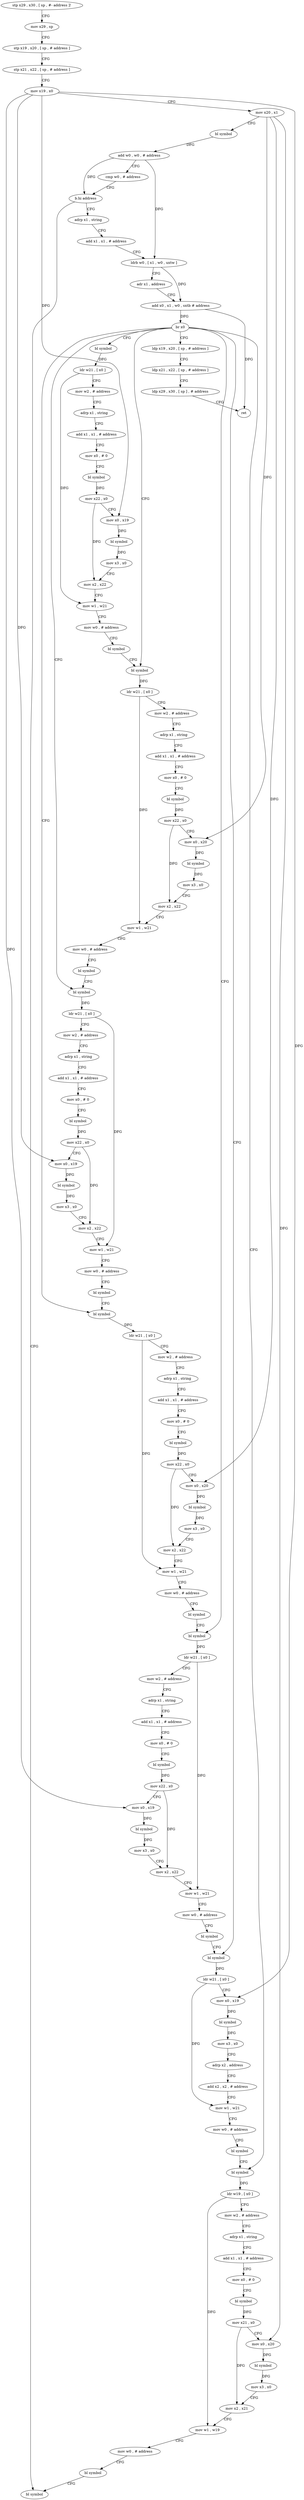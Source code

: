 digraph "func" {
"4218352" [label = "stp x29 , x30 , [ sp , #- address ]!" ]
"4218356" [label = "mov x29 , sp" ]
"4218360" [label = "stp x19 , x20 , [ sp , # address ]" ]
"4218364" [label = "stp x21 , x22 , [ sp , # address ]" ]
"4218368" [label = "mov x19 , x0" ]
"4218372" [label = "mov x20 , x1" ]
"4218376" [label = "bl symbol" ]
"4218380" [label = "add w0 , w0 , # address" ]
"4218384" [label = "cmp w0 , # address" ]
"4218388" [label = "b.hi address" ]
"4218816" [label = "bl symbol" ]
"4218392" [label = "adrp x1 , string" ]
"4218396" [label = "add x1 , x1 , # address" ]
"4218400" [label = "ldrb w0 , [ x1 , w0 , uxtw ]" ]
"4218404" [label = "adr x1 , address" ]
"4218408" [label = "add x0 , x1 , w0 , sxtb # address" ]
"4218412" [label = "br x0" ]
"4218416" [label = "bl symbol" ]
"4218476" [label = "bl symbol" ]
"4218536" [label = "bl symbol" ]
"4218596" [label = "bl symbol" ]
"4218656" [label = "bl symbol" ]
"4218716" [label = "bl symbol" ]
"4218756" [label = "bl symbol" ]
"4218820" [label = "ldp x19 , x20 , [ sp , # address ]" ]
"4218420" [label = "ldr w21 , [ x0 ]" ]
"4218424" [label = "mov w2 , # address" ]
"4218428" [label = "adrp x1 , string" ]
"4218432" [label = "add x1 , x1 , # address" ]
"4218436" [label = "mov x0 , # 0" ]
"4218440" [label = "bl symbol" ]
"4218444" [label = "mov x22 , x0" ]
"4218448" [label = "mov x0 , x19" ]
"4218452" [label = "bl symbol" ]
"4218456" [label = "mov x3 , x0" ]
"4218460" [label = "mov x2 , x22" ]
"4218464" [label = "mov w1 , w21" ]
"4218468" [label = "mov w0 , # address" ]
"4218472" [label = "bl symbol" ]
"4218480" [label = "ldr w21 , [ x0 ]" ]
"4218484" [label = "mov w2 , # address" ]
"4218488" [label = "adrp x1 , string" ]
"4218492" [label = "add x1 , x1 , # address" ]
"4218496" [label = "mov x0 , # 0" ]
"4218500" [label = "bl symbol" ]
"4218504" [label = "mov x22 , x0" ]
"4218508" [label = "mov x0 , x20" ]
"4218512" [label = "bl symbol" ]
"4218516" [label = "mov x3 , x0" ]
"4218520" [label = "mov x2 , x22" ]
"4218524" [label = "mov w1 , w21" ]
"4218528" [label = "mov w0 , # address" ]
"4218532" [label = "bl symbol" ]
"4218540" [label = "ldr w21 , [ x0 ]" ]
"4218544" [label = "mov w2 , # address" ]
"4218548" [label = "adrp x1 , string" ]
"4218552" [label = "add x1 , x1 , # address" ]
"4218556" [label = "mov x0 , # 0" ]
"4218560" [label = "bl symbol" ]
"4218564" [label = "mov x22 , x0" ]
"4218568" [label = "mov x0 , x19" ]
"4218572" [label = "bl symbol" ]
"4218576" [label = "mov x3 , x0" ]
"4218580" [label = "mov x2 , x22" ]
"4218584" [label = "mov w1 , w21" ]
"4218588" [label = "mov w0 , # address" ]
"4218592" [label = "bl symbol" ]
"4218600" [label = "ldr w21 , [ x0 ]" ]
"4218604" [label = "mov w2 , # address" ]
"4218608" [label = "adrp x1 , string" ]
"4218612" [label = "add x1 , x1 , # address" ]
"4218616" [label = "mov x0 , # 0" ]
"4218620" [label = "bl symbol" ]
"4218624" [label = "mov x22 , x0" ]
"4218628" [label = "mov x0 , x20" ]
"4218632" [label = "bl symbol" ]
"4218636" [label = "mov x3 , x0" ]
"4218640" [label = "mov x2 , x22" ]
"4218644" [label = "mov w1 , w21" ]
"4218648" [label = "mov w0 , # address" ]
"4218652" [label = "bl symbol" ]
"4218660" [label = "ldr w21 , [ x0 ]" ]
"4218664" [label = "mov w2 , # address" ]
"4218668" [label = "adrp x1 , string" ]
"4218672" [label = "add x1 , x1 , # address" ]
"4218676" [label = "mov x0 , # 0" ]
"4218680" [label = "bl symbol" ]
"4218684" [label = "mov x22 , x0" ]
"4218688" [label = "mov x0 , x19" ]
"4218692" [label = "bl symbol" ]
"4218696" [label = "mov x3 , x0" ]
"4218700" [label = "mov x2 , x22" ]
"4218704" [label = "mov w1 , w21" ]
"4218708" [label = "mov w0 , # address" ]
"4218712" [label = "bl symbol" ]
"4218720" [label = "ldr w21 , [ x0 ]" ]
"4218724" [label = "mov x0 , x19" ]
"4218728" [label = "bl symbol" ]
"4218732" [label = "mov x3 , x0" ]
"4218736" [label = "adrp x2 , address" ]
"4218740" [label = "add x2 , x2 , # address" ]
"4218744" [label = "mov w1 , w21" ]
"4218748" [label = "mov w0 , # address" ]
"4218752" [label = "bl symbol" ]
"4218760" [label = "ldr w19 , [ x0 ]" ]
"4218764" [label = "mov w2 , # address" ]
"4218768" [label = "adrp x1 , string" ]
"4218772" [label = "add x1 , x1 , # address" ]
"4218776" [label = "mov x0 , # 0" ]
"4218780" [label = "bl symbol" ]
"4218784" [label = "mov x21 , x0" ]
"4218788" [label = "mov x0 , x20" ]
"4218792" [label = "bl symbol" ]
"4218796" [label = "mov x3 , x0" ]
"4218800" [label = "mov x2 , x21" ]
"4218804" [label = "mov w1 , w19" ]
"4218808" [label = "mov w0 , # address" ]
"4218812" [label = "bl symbol" ]
"4218824" [label = "ldp x21 , x22 , [ sp , # address ]" ]
"4218828" [label = "ldp x29 , x30 , [ sp ] , # address" ]
"4218832" [label = "ret" ]
"4218352" -> "4218356" [ label = "CFG" ]
"4218356" -> "4218360" [ label = "CFG" ]
"4218360" -> "4218364" [ label = "CFG" ]
"4218364" -> "4218368" [ label = "CFG" ]
"4218368" -> "4218372" [ label = "CFG" ]
"4218368" -> "4218448" [ label = "DFG" ]
"4218368" -> "4218568" [ label = "DFG" ]
"4218368" -> "4218688" [ label = "DFG" ]
"4218368" -> "4218724" [ label = "DFG" ]
"4218372" -> "4218376" [ label = "CFG" ]
"4218372" -> "4218508" [ label = "DFG" ]
"4218372" -> "4218628" [ label = "DFG" ]
"4218372" -> "4218788" [ label = "DFG" ]
"4218376" -> "4218380" [ label = "DFG" ]
"4218380" -> "4218384" [ label = "CFG" ]
"4218380" -> "4218388" [ label = "DFG" ]
"4218380" -> "4218400" [ label = "DFG" ]
"4218384" -> "4218388" [ label = "CFG" ]
"4218388" -> "4218816" [ label = "CFG" ]
"4218388" -> "4218392" [ label = "CFG" ]
"4218392" -> "4218396" [ label = "CFG" ]
"4218396" -> "4218400" [ label = "CFG" ]
"4218400" -> "4218404" [ label = "CFG" ]
"4218400" -> "4218408" [ label = "DFG" ]
"4218404" -> "4218408" [ label = "CFG" ]
"4218408" -> "4218412" [ label = "DFG" ]
"4218408" -> "4218832" [ label = "DFG" ]
"4218412" -> "4218416" [ label = "CFG" ]
"4218412" -> "4218476" [ label = "CFG" ]
"4218412" -> "4218536" [ label = "CFG" ]
"4218412" -> "4218596" [ label = "CFG" ]
"4218412" -> "4218656" [ label = "CFG" ]
"4218412" -> "4218716" [ label = "CFG" ]
"4218412" -> "4218756" [ label = "CFG" ]
"4218412" -> "4218820" [ label = "CFG" ]
"4218416" -> "4218420" [ label = "DFG" ]
"4218476" -> "4218480" [ label = "DFG" ]
"4218536" -> "4218540" [ label = "DFG" ]
"4218596" -> "4218600" [ label = "DFG" ]
"4218656" -> "4218660" [ label = "DFG" ]
"4218716" -> "4218720" [ label = "DFG" ]
"4218756" -> "4218760" [ label = "DFG" ]
"4218820" -> "4218824" [ label = "CFG" ]
"4218420" -> "4218424" [ label = "CFG" ]
"4218420" -> "4218464" [ label = "DFG" ]
"4218424" -> "4218428" [ label = "CFG" ]
"4218428" -> "4218432" [ label = "CFG" ]
"4218432" -> "4218436" [ label = "CFG" ]
"4218436" -> "4218440" [ label = "CFG" ]
"4218440" -> "4218444" [ label = "DFG" ]
"4218444" -> "4218448" [ label = "CFG" ]
"4218444" -> "4218460" [ label = "DFG" ]
"4218448" -> "4218452" [ label = "DFG" ]
"4218452" -> "4218456" [ label = "DFG" ]
"4218456" -> "4218460" [ label = "CFG" ]
"4218460" -> "4218464" [ label = "CFG" ]
"4218464" -> "4218468" [ label = "CFG" ]
"4218468" -> "4218472" [ label = "CFG" ]
"4218472" -> "4218476" [ label = "CFG" ]
"4218480" -> "4218484" [ label = "CFG" ]
"4218480" -> "4218524" [ label = "DFG" ]
"4218484" -> "4218488" [ label = "CFG" ]
"4218488" -> "4218492" [ label = "CFG" ]
"4218492" -> "4218496" [ label = "CFG" ]
"4218496" -> "4218500" [ label = "CFG" ]
"4218500" -> "4218504" [ label = "DFG" ]
"4218504" -> "4218508" [ label = "CFG" ]
"4218504" -> "4218520" [ label = "DFG" ]
"4218508" -> "4218512" [ label = "DFG" ]
"4218512" -> "4218516" [ label = "DFG" ]
"4218516" -> "4218520" [ label = "CFG" ]
"4218520" -> "4218524" [ label = "CFG" ]
"4218524" -> "4218528" [ label = "CFG" ]
"4218528" -> "4218532" [ label = "CFG" ]
"4218532" -> "4218536" [ label = "CFG" ]
"4218540" -> "4218544" [ label = "CFG" ]
"4218540" -> "4218584" [ label = "DFG" ]
"4218544" -> "4218548" [ label = "CFG" ]
"4218548" -> "4218552" [ label = "CFG" ]
"4218552" -> "4218556" [ label = "CFG" ]
"4218556" -> "4218560" [ label = "CFG" ]
"4218560" -> "4218564" [ label = "DFG" ]
"4218564" -> "4218568" [ label = "CFG" ]
"4218564" -> "4218580" [ label = "DFG" ]
"4218568" -> "4218572" [ label = "DFG" ]
"4218572" -> "4218576" [ label = "DFG" ]
"4218576" -> "4218580" [ label = "CFG" ]
"4218580" -> "4218584" [ label = "CFG" ]
"4218584" -> "4218588" [ label = "CFG" ]
"4218588" -> "4218592" [ label = "CFG" ]
"4218592" -> "4218596" [ label = "CFG" ]
"4218600" -> "4218604" [ label = "CFG" ]
"4218600" -> "4218644" [ label = "DFG" ]
"4218604" -> "4218608" [ label = "CFG" ]
"4218608" -> "4218612" [ label = "CFG" ]
"4218612" -> "4218616" [ label = "CFG" ]
"4218616" -> "4218620" [ label = "CFG" ]
"4218620" -> "4218624" [ label = "DFG" ]
"4218624" -> "4218628" [ label = "CFG" ]
"4218624" -> "4218640" [ label = "DFG" ]
"4218628" -> "4218632" [ label = "DFG" ]
"4218632" -> "4218636" [ label = "DFG" ]
"4218636" -> "4218640" [ label = "CFG" ]
"4218640" -> "4218644" [ label = "CFG" ]
"4218644" -> "4218648" [ label = "CFG" ]
"4218648" -> "4218652" [ label = "CFG" ]
"4218652" -> "4218656" [ label = "CFG" ]
"4218660" -> "4218664" [ label = "CFG" ]
"4218660" -> "4218704" [ label = "DFG" ]
"4218664" -> "4218668" [ label = "CFG" ]
"4218668" -> "4218672" [ label = "CFG" ]
"4218672" -> "4218676" [ label = "CFG" ]
"4218676" -> "4218680" [ label = "CFG" ]
"4218680" -> "4218684" [ label = "DFG" ]
"4218684" -> "4218688" [ label = "CFG" ]
"4218684" -> "4218700" [ label = "DFG" ]
"4218688" -> "4218692" [ label = "DFG" ]
"4218692" -> "4218696" [ label = "DFG" ]
"4218696" -> "4218700" [ label = "CFG" ]
"4218700" -> "4218704" [ label = "CFG" ]
"4218704" -> "4218708" [ label = "CFG" ]
"4218708" -> "4218712" [ label = "CFG" ]
"4218712" -> "4218716" [ label = "CFG" ]
"4218720" -> "4218724" [ label = "CFG" ]
"4218720" -> "4218744" [ label = "DFG" ]
"4218724" -> "4218728" [ label = "DFG" ]
"4218728" -> "4218732" [ label = "DFG" ]
"4218732" -> "4218736" [ label = "CFG" ]
"4218736" -> "4218740" [ label = "CFG" ]
"4218740" -> "4218744" [ label = "CFG" ]
"4218744" -> "4218748" [ label = "CFG" ]
"4218748" -> "4218752" [ label = "CFG" ]
"4218752" -> "4218756" [ label = "CFG" ]
"4218760" -> "4218764" [ label = "CFG" ]
"4218760" -> "4218804" [ label = "DFG" ]
"4218764" -> "4218768" [ label = "CFG" ]
"4218768" -> "4218772" [ label = "CFG" ]
"4218772" -> "4218776" [ label = "CFG" ]
"4218776" -> "4218780" [ label = "CFG" ]
"4218780" -> "4218784" [ label = "DFG" ]
"4218784" -> "4218788" [ label = "CFG" ]
"4218784" -> "4218800" [ label = "DFG" ]
"4218788" -> "4218792" [ label = "DFG" ]
"4218792" -> "4218796" [ label = "DFG" ]
"4218796" -> "4218800" [ label = "CFG" ]
"4218800" -> "4218804" [ label = "CFG" ]
"4218804" -> "4218808" [ label = "CFG" ]
"4218808" -> "4218812" [ label = "CFG" ]
"4218812" -> "4218816" [ label = "CFG" ]
"4218824" -> "4218828" [ label = "CFG" ]
"4218828" -> "4218832" [ label = "CFG" ]
}

